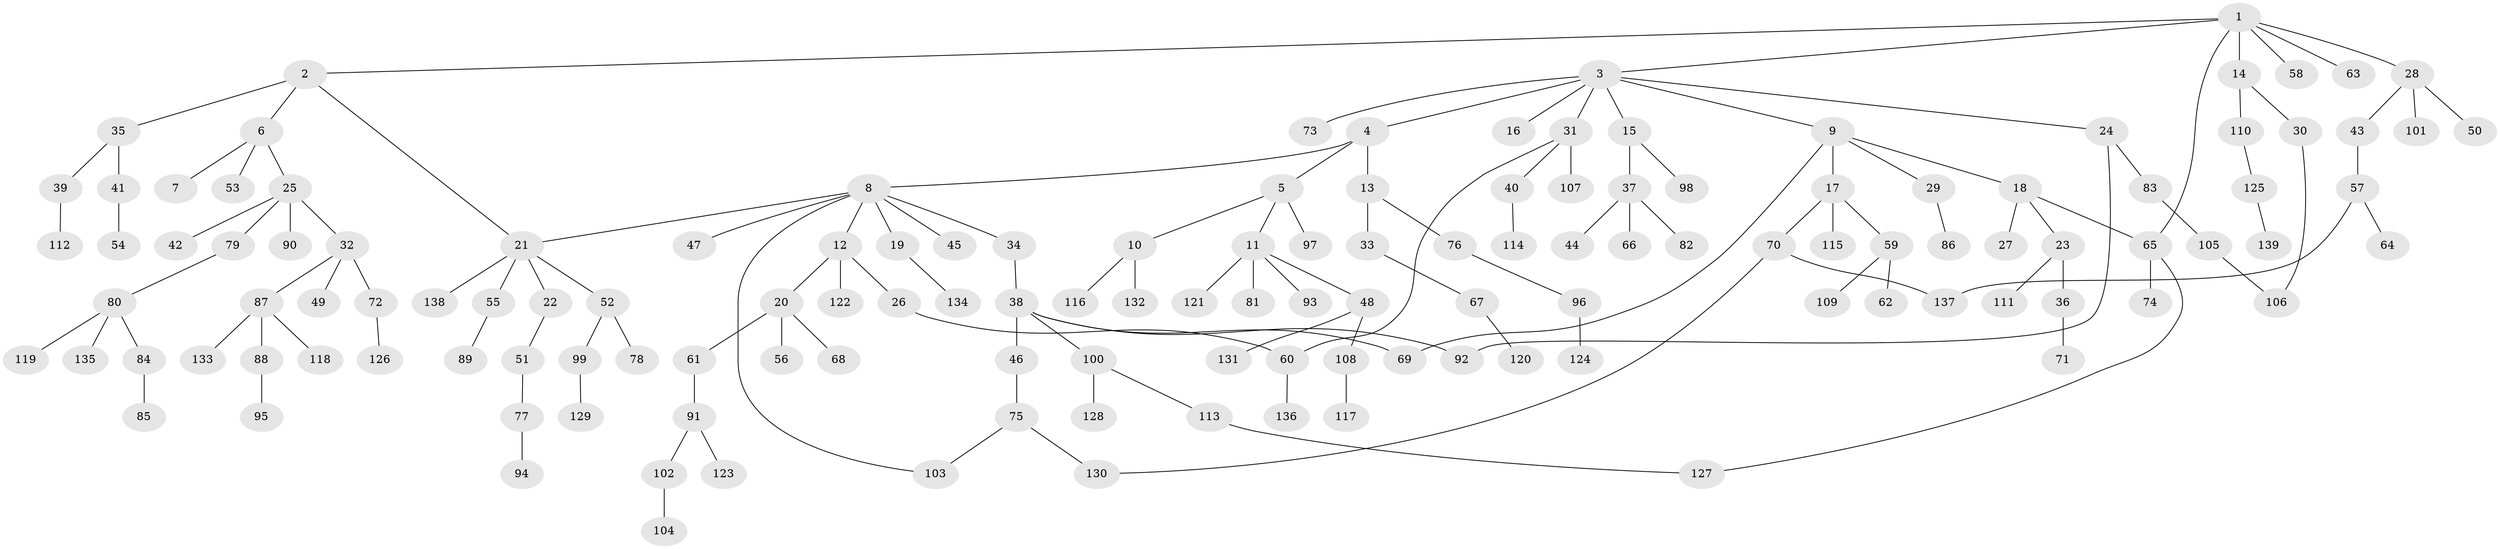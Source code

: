 // Generated by graph-tools (version 1.1) at 2025/01/03/09/25 03:01:10]
// undirected, 139 vertices, 148 edges
graph export_dot {
graph [start="1"]
  node [color=gray90,style=filled];
  1;
  2;
  3;
  4;
  5;
  6;
  7;
  8;
  9;
  10;
  11;
  12;
  13;
  14;
  15;
  16;
  17;
  18;
  19;
  20;
  21;
  22;
  23;
  24;
  25;
  26;
  27;
  28;
  29;
  30;
  31;
  32;
  33;
  34;
  35;
  36;
  37;
  38;
  39;
  40;
  41;
  42;
  43;
  44;
  45;
  46;
  47;
  48;
  49;
  50;
  51;
  52;
  53;
  54;
  55;
  56;
  57;
  58;
  59;
  60;
  61;
  62;
  63;
  64;
  65;
  66;
  67;
  68;
  69;
  70;
  71;
  72;
  73;
  74;
  75;
  76;
  77;
  78;
  79;
  80;
  81;
  82;
  83;
  84;
  85;
  86;
  87;
  88;
  89;
  90;
  91;
  92;
  93;
  94;
  95;
  96;
  97;
  98;
  99;
  100;
  101;
  102;
  103;
  104;
  105;
  106;
  107;
  108;
  109;
  110;
  111;
  112;
  113;
  114;
  115;
  116;
  117;
  118;
  119;
  120;
  121;
  122;
  123;
  124;
  125;
  126;
  127;
  128;
  129;
  130;
  131;
  132;
  133;
  134;
  135;
  136;
  137;
  138;
  139;
  1 -- 2;
  1 -- 3;
  1 -- 14;
  1 -- 28;
  1 -- 58;
  1 -- 63;
  1 -- 65;
  2 -- 6;
  2 -- 21;
  2 -- 35;
  3 -- 4;
  3 -- 9;
  3 -- 15;
  3 -- 16;
  3 -- 24;
  3 -- 31;
  3 -- 73;
  4 -- 5;
  4 -- 8;
  4 -- 13;
  5 -- 10;
  5 -- 11;
  5 -- 97;
  6 -- 7;
  6 -- 25;
  6 -- 53;
  8 -- 12;
  8 -- 19;
  8 -- 34;
  8 -- 45;
  8 -- 47;
  8 -- 103;
  8 -- 21;
  9 -- 17;
  9 -- 18;
  9 -- 29;
  9 -- 69;
  10 -- 116;
  10 -- 132;
  11 -- 48;
  11 -- 81;
  11 -- 93;
  11 -- 121;
  12 -- 20;
  12 -- 26;
  12 -- 122;
  13 -- 33;
  13 -- 76;
  14 -- 30;
  14 -- 110;
  15 -- 37;
  15 -- 98;
  17 -- 59;
  17 -- 70;
  17 -- 115;
  18 -- 23;
  18 -- 27;
  18 -- 65;
  19 -- 134;
  20 -- 56;
  20 -- 61;
  20 -- 68;
  21 -- 22;
  21 -- 52;
  21 -- 55;
  21 -- 138;
  22 -- 51;
  23 -- 36;
  23 -- 111;
  24 -- 83;
  24 -- 92;
  25 -- 32;
  25 -- 42;
  25 -- 79;
  25 -- 90;
  26 -- 60;
  28 -- 43;
  28 -- 50;
  28 -- 101;
  29 -- 86;
  30 -- 106;
  31 -- 40;
  31 -- 60;
  31 -- 107;
  32 -- 49;
  32 -- 72;
  32 -- 87;
  33 -- 67;
  34 -- 38;
  35 -- 39;
  35 -- 41;
  36 -- 71;
  37 -- 44;
  37 -- 66;
  37 -- 82;
  38 -- 46;
  38 -- 92;
  38 -- 100;
  38 -- 69;
  39 -- 112;
  40 -- 114;
  41 -- 54;
  43 -- 57;
  46 -- 75;
  48 -- 108;
  48 -- 131;
  51 -- 77;
  52 -- 78;
  52 -- 99;
  55 -- 89;
  57 -- 64;
  57 -- 137;
  59 -- 62;
  59 -- 109;
  60 -- 136;
  61 -- 91;
  65 -- 74;
  65 -- 127;
  67 -- 120;
  70 -- 130;
  70 -- 137;
  72 -- 126;
  75 -- 130;
  75 -- 103;
  76 -- 96;
  77 -- 94;
  79 -- 80;
  80 -- 84;
  80 -- 119;
  80 -- 135;
  83 -- 105;
  84 -- 85;
  87 -- 88;
  87 -- 118;
  87 -- 133;
  88 -- 95;
  91 -- 102;
  91 -- 123;
  96 -- 124;
  99 -- 129;
  100 -- 113;
  100 -- 128;
  102 -- 104;
  105 -- 106;
  108 -- 117;
  110 -- 125;
  113 -- 127;
  125 -- 139;
}
